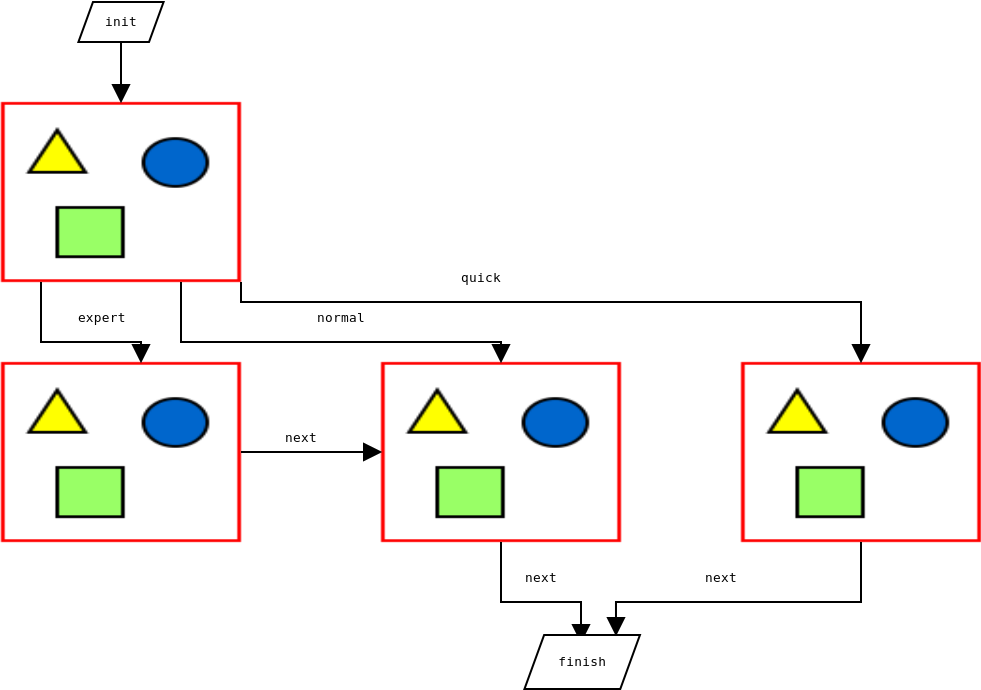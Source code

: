 <?xml version="1.0"?>
<diagram xmlns:dia="http://www.lysator.liu.se/~alla/dia/">
  <diagramdata>
    <attribute name="background">
      <color val="#ffffff"/>
    </attribute>
    <attribute name="paper">
      <composite type="paper">
        <attribute name="name">
          <string>#A4#</string>
        </attribute>
        <attribute name="tmargin">
          <real val="2.82"/>
        </attribute>
        <attribute name="bmargin">
          <real val="2.82"/>
        </attribute>
        <attribute name="lmargin">
          <real val="2.82"/>
        </attribute>
        <attribute name="rmargin">
          <real val="2.82"/>
        </attribute>
        <attribute name="is_portrait">
          <boolean val="true"/>
        </attribute>
        <attribute name="scaling">
          <real val="1"/>
        </attribute>
        <attribute name="fitto">
          <boolean val="false"/>
        </attribute>
      </composite>
    </attribute>
    <attribute name="grid">
      <composite type="grid">
        <attribute name="width_x">
          <real val="1"/>
        </attribute>
        <attribute name="width_y">
          <real val="1"/>
        </attribute>
        <attribute name="visible_x">
          <int val="1"/>
        </attribute>
        <attribute name="visible_y">
          <int val="1"/>
        </attribute>
      </composite>
    </attribute>
    <attribute name="guides">
      <composite type="guides">
        <attribute name="hguides"/>
        <attribute name="vguides"/>
      </composite>
    </attribute>
  </diagramdata>
  <layer name="Background" visible="true">
    <object type="Standard - Image" version="0" id="O0">
      <attribute name="obj_pos">
        <point val="20,4"/>
      </attribute>
      <attribute name="obj_bb">
        <rectangle val="19.9,3.9;32.1,13.1"/>
      </attribute>
      <attribute name="elem_corner">
        <point val="20,4"/>
      </attribute>
      <attribute name="elem_width">
        <real val="12"/>
      </attribute>
      <attribute name="elem_height">
        <real val="9"/>
      </attribute>
      <attribute name="border_width">
        <real val="0.1"/>
      </attribute>
      <attribute name="draw_border">
        <boolean val="false"/>
      </attribute>
      <attribute name="keep_aspect">
        <boolean val="true"/>
      </attribute>
      <attribute name="file">
        <string>#tn_new_card.jpg#</string>
      </attribute>
    </object>
    <object type="Standard - Image" version="0" id="O1">
      <attribute name="obj_pos">
        <point val="39,17"/>
      </attribute>
      <attribute name="obj_bb">
        <rectangle val="38.9,16.9;51.1,26.1"/>
      </attribute>
      <attribute name="elem_corner">
        <point val="39,17"/>
      </attribute>
      <attribute name="elem_width">
        <real val="12"/>
      </attribute>
      <attribute name="elem_height">
        <real val="9"/>
      </attribute>
      <attribute name="border_width">
        <real val="0.1"/>
      </attribute>
      <attribute name="draw_border">
        <boolean val="false"/>
      </attribute>
      <attribute name="keep_aspect">
        <boolean val="true"/>
      </attribute>
      <attribute name="file">
        <string>#tn_volume.jpg#</string>
      </attribute>
    </object>
    <object type="Standard - Image" version="0" id="O2">
      <attribute name="obj_pos">
        <point val="20,17"/>
      </attribute>
      <attribute name="obj_bb">
        <rectangle val="19.9,16.9;32.1,26.1"/>
      </attribute>
      <attribute name="elem_corner">
        <point val="20,17"/>
      </attribute>
      <attribute name="elem_width">
        <real val="12"/>
      </attribute>
      <attribute name="elem_height">
        <real val="9"/>
      </attribute>
      <attribute name="border_width">
        <real val="0.1"/>
      </attribute>
      <attribute name="draw_border">
        <boolean val="false"/>
      </attribute>
      <attribute name="keep_aspect">
        <boolean val="true"/>
      </attribute>
      <attribute name="file">
        <string>#tn_options.jpg#</string>
      </attribute>
    </object>
    <object type="Standard - Image" version="0" id="O3">
      <attribute name="obj_pos">
        <point val="57,17"/>
      </attribute>
      <attribute name="obj_bb">
        <rectangle val="56.9,16.9;69.1,26.1"/>
      </attribute>
      <attribute name="elem_corner">
        <point val="57,17"/>
      </attribute>
      <attribute name="elem_width">
        <real val="12"/>
      </attribute>
      <attribute name="elem_height">
        <real val="9"/>
      </attribute>
      <attribute name="border_width">
        <real val="0.1"/>
      </attribute>
      <attribute name="draw_border">
        <boolean val="false"/>
      </attribute>
      <attribute name="keep_aspect">
        <boolean val="true"/>
      </attribute>
      <attribute name="file">
        <string>#tn_success.jpg#</string>
      </attribute>
    </object>
    <object type="Standard - ZigZagLine" version="0" id="O4">
      <attribute name="obj_pos">
        <point val="22,13"/>
      </attribute>
      <attribute name="obj_bb">
        <rectangle val="21.15,12.15;27.85,17.85"/>
      </attribute>
      <attribute name="orth_points">
        <point val="22,13"/>
        <point val="22,16"/>
        <point val="27,16"/>
        <point val="27,17"/>
      </attribute>
      <attribute name="orth_orient">
        <enum val="1"/>
        <enum val="0"/>
        <enum val="1"/>
      </attribute>
      <attribute name="end_arrow">
        <enum val="3"/>
      </attribute>
      <attribute name="end_arrow_length">
        <real val="0.8"/>
      </attribute>
      <attribute name="end_arrow_width">
        <real val="0.8"/>
      </attribute>
    </object>
    <object type="Standard - Text" version="0" id="O5">
      <attribute name="obj_pos">
        <point val="25,15"/>
      </attribute>
      <attribute name="obj_bb">
        <rectangle val="23.446,14.405;26.554,15.205"/>
      </attribute>
      <attribute name="text">
        <composite type="text">
          <attribute name="string">
            <string>#expert#</string>
          </attribute>
          <attribute name="font">
            <font name="Courier"/>
          </attribute>
          <attribute name="height">
            <real val="0.8"/>
          </attribute>
          <attribute name="pos">
            <point val="25,15"/>
          </attribute>
          <attribute name="color">
            <color val="#000000"/>
          </attribute>
          <attribute name="alignment">
            <enum val="1"/>
          </attribute>
        </composite>
      </attribute>
    </object>
    <object type="Standard - ZigZagLine" version="0" id="O6">
      <attribute name="obj_pos">
        <point val="29,13"/>
      </attribute>
      <attribute name="obj_bb">
        <rectangle val="28.15,12.15;45.85,17.85"/>
      </attribute>
      <attribute name="orth_points">
        <point val="29,13"/>
        <point val="29,16"/>
        <point val="45,16"/>
        <point val="45,17"/>
      </attribute>
      <attribute name="orth_orient">
        <enum val="1"/>
        <enum val="0"/>
        <enum val="1"/>
      </attribute>
      <attribute name="end_arrow">
        <enum val="3"/>
      </attribute>
      <attribute name="end_arrow_length">
        <real val="0.8"/>
      </attribute>
      <attribute name="end_arrow_width">
        <real val="0.8"/>
      </attribute>
      <connections>
        <connection handle="1" to="O1" connection="1"/>
      </connections>
    </object>
    <object type="Standard - Text" version="0" id="O7">
      <attribute name="obj_pos">
        <point val="37,15"/>
      </attribute>
      <attribute name="obj_bb">
        <rectangle val="35.446,14.405;38.554,15.205"/>
      </attribute>
      <attribute name="text">
        <composite type="text">
          <attribute name="string">
            <string>#normal#</string>
          </attribute>
          <attribute name="font">
            <font name="Courier"/>
          </attribute>
          <attribute name="height">
            <real val="0.8"/>
          </attribute>
          <attribute name="pos">
            <point val="37,15"/>
          </attribute>
          <attribute name="color">
            <color val="#000000"/>
          </attribute>
          <attribute name="alignment">
            <enum val="1"/>
          </attribute>
        </composite>
      </attribute>
    </object>
    <object type="Standard - Line" version="0" id="O8">
      <attribute name="obj_pos">
        <point val="32,21.5"/>
      </attribute>
      <attribute name="obj_bb">
        <rectangle val="31.15,20.65;39.85,22.35"/>
      </attribute>
      <attribute name="conn_endpoints">
        <point val="32,21.5"/>
        <point val="39,21.5"/>
      </attribute>
      <attribute name="numcp">
        <int val="1"/>
      </attribute>
      <attribute name="end_arrow">
        <enum val="3"/>
      </attribute>
      <attribute name="end_arrow_length">
        <real val="0.8"/>
      </attribute>
      <attribute name="end_arrow_width">
        <real val="0.8"/>
      </attribute>
      <connections>
        <connection handle="0" to="O2" connection="4"/>
        <connection handle="1" to="O1" connection="3"/>
      </connections>
    </object>
    <object type="Standard - Text" version="0" id="O9">
      <attribute name="obj_pos">
        <point val="35,21"/>
      </attribute>
      <attribute name="obj_bb">
        <rectangle val="33.93,20.405;36.07,21.205"/>
      </attribute>
      <attribute name="text">
        <composite type="text">
          <attribute name="string">
            <string>#next#</string>
          </attribute>
          <attribute name="font">
            <font name="Courier"/>
          </attribute>
          <attribute name="height">
            <real val="0.8"/>
          </attribute>
          <attribute name="pos">
            <point val="35,21"/>
          </attribute>
          <attribute name="color">
            <color val="#000000"/>
          </attribute>
          <attribute name="alignment">
            <enum val="1"/>
          </attribute>
        </composite>
      </attribute>
    </object>
    <object type="Standard - ZigZagLine" version="0" id="O10">
      <attribute name="obj_pos">
        <point val="45,26"/>
      </attribute>
      <attribute name="obj_bb">
        <rectangle val="44.15,25.15;49.85,31.85"/>
      </attribute>
      <attribute name="orth_points">
        <point val="45,26"/>
        <point val="45,29"/>
        <point val="49,29"/>
        <point val="49,31"/>
      </attribute>
      <attribute name="orth_orient">
        <enum val="1"/>
        <enum val="0"/>
        <enum val="1"/>
      </attribute>
      <attribute name="end_arrow">
        <enum val="3"/>
      </attribute>
      <attribute name="end_arrow_length">
        <real val="0.8"/>
      </attribute>
      <attribute name="end_arrow_width">
        <real val="0.8"/>
      </attribute>
      <connections>
        <connection handle="0" to="O1" connection="6"/>
      </connections>
    </object>
    <object type="Standard - Text" version="0" id="O11">
      <attribute name="obj_pos">
        <point val="47,28"/>
      </attribute>
      <attribute name="obj_bb">
        <rectangle val="45.93,27.405;48.07,28.205"/>
      </attribute>
      <attribute name="text">
        <composite type="text">
          <attribute name="string">
            <string>#next#</string>
          </attribute>
          <attribute name="font">
            <font name="Courier"/>
          </attribute>
          <attribute name="height">
            <real val="0.8"/>
          </attribute>
          <attribute name="pos">
            <point val="47,28"/>
          </attribute>
          <attribute name="color">
            <color val="#000000"/>
          </attribute>
          <attribute name="alignment">
            <enum val="1"/>
          </attribute>
        </composite>
      </attribute>
    </object>
    <object type="Flowchart - Parallelogram" version="0" id="O12">
      <attribute name="obj_pos">
        <point val="46.173,30.65"/>
      </attribute>
      <attribute name="obj_bb">
        <rectangle val="46.123,30.6;51.996,33.4"/>
      </attribute>
      <attribute name="elem_corner">
        <point val="46.173,30.65"/>
      </attribute>
      <attribute name="elem_width">
        <real val="5.774"/>
      </attribute>
      <attribute name="elem_height">
        <real val="2.7"/>
      </attribute>
      <attribute name="show_background">
        <boolean val="true"/>
      </attribute>
      <attribute name="shear_angle">
        <real val="70"/>
      </attribute>
      <attribute name="padding">
        <real val="0.5"/>
      </attribute>
      <attribute name="text">
        <composite type="text">
          <attribute name="string">
            <string>#finish#</string>
          </attribute>
          <attribute name="font">
            <font name="Courier"/>
          </attribute>
          <attribute name="height">
            <real val="0.8"/>
          </attribute>
          <attribute name="pos">
            <point val="49.06,32.195"/>
          </attribute>
          <attribute name="color">
            <color val="#000000"/>
          </attribute>
          <attribute name="alignment">
            <enum val="1"/>
          </attribute>
        </composite>
      </attribute>
    </object>
    <object type="Standard - ZigZagLine" version="0" id="O13">
      <attribute name="obj_pos">
        <point val="63,26"/>
      </attribute>
      <attribute name="obj_bb">
        <rectangle val="49.899,25.15;63.85,31.5"/>
      </attribute>
      <attribute name="orth_points">
        <point val="63,26"/>
        <point val="63,29"/>
        <point val="50.749,29"/>
        <point val="50.749,30.65"/>
      </attribute>
      <attribute name="orth_orient">
        <enum val="1"/>
        <enum val="0"/>
        <enum val="1"/>
      </attribute>
      <attribute name="end_arrow">
        <enum val="3"/>
      </attribute>
      <attribute name="end_arrow_length">
        <real val="0.8"/>
      </attribute>
      <attribute name="end_arrow_width">
        <real val="0.8"/>
      </attribute>
      <connections>
        <connection handle="0" to="O3" connection="6"/>
        <connection handle="1" to="O12" connection="3"/>
      </connections>
    </object>
    <object type="Standard - Text" version="0" id="O14">
      <attribute name="obj_pos">
        <point val="56,28"/>
      </attribute>
      <attribute name="obj_bb">
        <rectangle val="54.93,27.405;57.07,28.205"/>
      </attribute>
      <attribute name="text">
        <composite type="text">
          <attribute name="string">
            <string>#next#</string>
          </attribute>
          <attribute name="font">
            <font name="Courier"/>
          </attribute>
          <attribute name="height">
            <real val="0.8"/>
          </attribute>
          <attribute name="pos">
            <point val="56,28"/>
          </attribute>
          <attribute name="color">
            <color val="#000000"/>
          </attribute>
          <attribute name="alignment">
            <enum val="1"/>
          </attribute>
        </composite>
      </attribute>
    </object>
    <object type="Standard - ZigZagLine" version="0" id="O15">
      <attribute name="obj_pos">
        <point val="32,13"/>
      </attribute>
      <attribute name="obj_bb">
        <rectangle val="31.15,12.15;63.85,17.85"/>
      </attribute>
      <attribute name="orth_points">
        <point val="32,13"/>
        <point val="32,14"/>
        <point val="63,14"/>
        <point val="63,17"/>
      </attribute>
      <attribute name="orth_orient">
        <enum val="1"/>
        <enum val="0"/>
        <enum val="1"/>
      </attribute>
      <attribute name="end_arrow">
        <enum val="3"/>
      </attribute>
      <attribute name="end_arrow_length">
        <real val="0.8"/>
      </attribute>
      <attribute name="end_arrow_width">
        <real val="0.8"/>
      </attribute>
      <connections>
        <connection handle="0" to="O0" connection="7"/>
        <connection handle="1" to="O3" connection="1"/>
      </connections>
    </object>
    <object type="Standard - Text" version="0" id="O16">
      <attribute name="obj_pos">
        <point val="44,13"/>
      </attribute>
      <attribute name="obj_bb">
        <rectangle val="42.688,12.405;45.312,13.205"/>
      </attribute>
      <attribute name="text">
        <composite type="text">
          <attribute name="string">
            <string>#quick#</string>
          </attribute>
          <attribute name="font">
            <font name="Courier"/>
          </attribute>
          <attribute name="height">
            <real val="0.8"/>
          </attribute>
          <attribute name="pos">
            <point val="44,13"/>
          </attribute>
          <attribute name="color">
            <color val="#000000"/>
          </attribute>
          <attribute name="alignment">
            <enum val="1"/>
          </attribute>
        </composite>
      </attribute>
    </object>
    <object type="Flowchart - Parallelogram" version="0" id="O17">
      <attribute name="obj_pos">
        <point val="23.871,-1"/>
      </attribute>
      <attribute name="obj_bb">
        <rectangle val="23.821,-1.05;28.179,1.05"/>
      </attribute>
      <attribute name="elem_corner">
        <point val="23.871,-1"/>
      </attribute>
      <attribute name="elem_width">
        <real val="4.258"/>
      </attribute>
      <attribute name="elem_height">
        <real val="2"/>
      </attribute>
      <attribute name="show_background">
        <boolean val="true"/>
      </attribute>
      <attribute name="shear_angle">
        <real val="70"/>
      </attribute>
      <attribute name="padding">
        <real val="0.5"/>
      </attribute>
      <attribute name="text">
        <composite type="text">
          <attribute name="string">
            <string>#init#</string>
          </attribute>
          <attribute name="font">
            <font name="Courier"/>
          </attribute>
          <attribute name="height">
            <real val="0.8"/>
          </attribute>
          <attribute name="pos">
            <point val="26,0.195"/>
          </attribute>
          <attribute name="color">
            <color val="#000000"/>
          </attribute>
          <attribute name="alignment">
            <enum val="1"/>
          </attribute>
        </composite>
      </attribute>
    </object>
    <object type="Standard - Line" version="0" id="O18">
      <attribute name="obj_pos">
        <point val="26,1"/>
      </attribute>
      <attribute name="obj_bb">
        <rectangle val="25.15,0.15;26.85,4.85"/>
      </attribute>
      <attribute name="conn_endpoints">
        <point val="26,1"/>
        <point val="26,4"/>
      </attribute>
      <attribute name="numcp">
        <int val="1"/>
      </attribute>
      <attribute name="end_arrow">
        <enum val="3"/>
      </attribute>
      <attribute name="end_arrow_length">
        <real val="0.8"/>
      </attribute>
      <attribute name="end_arrow_width">
        <real val="0.8"/>
      </attribute>
      <connections>
        <connection handle="1" to="O0" connection="1"/>
      </connections>
    </object>
  </layer>
</diagram>
